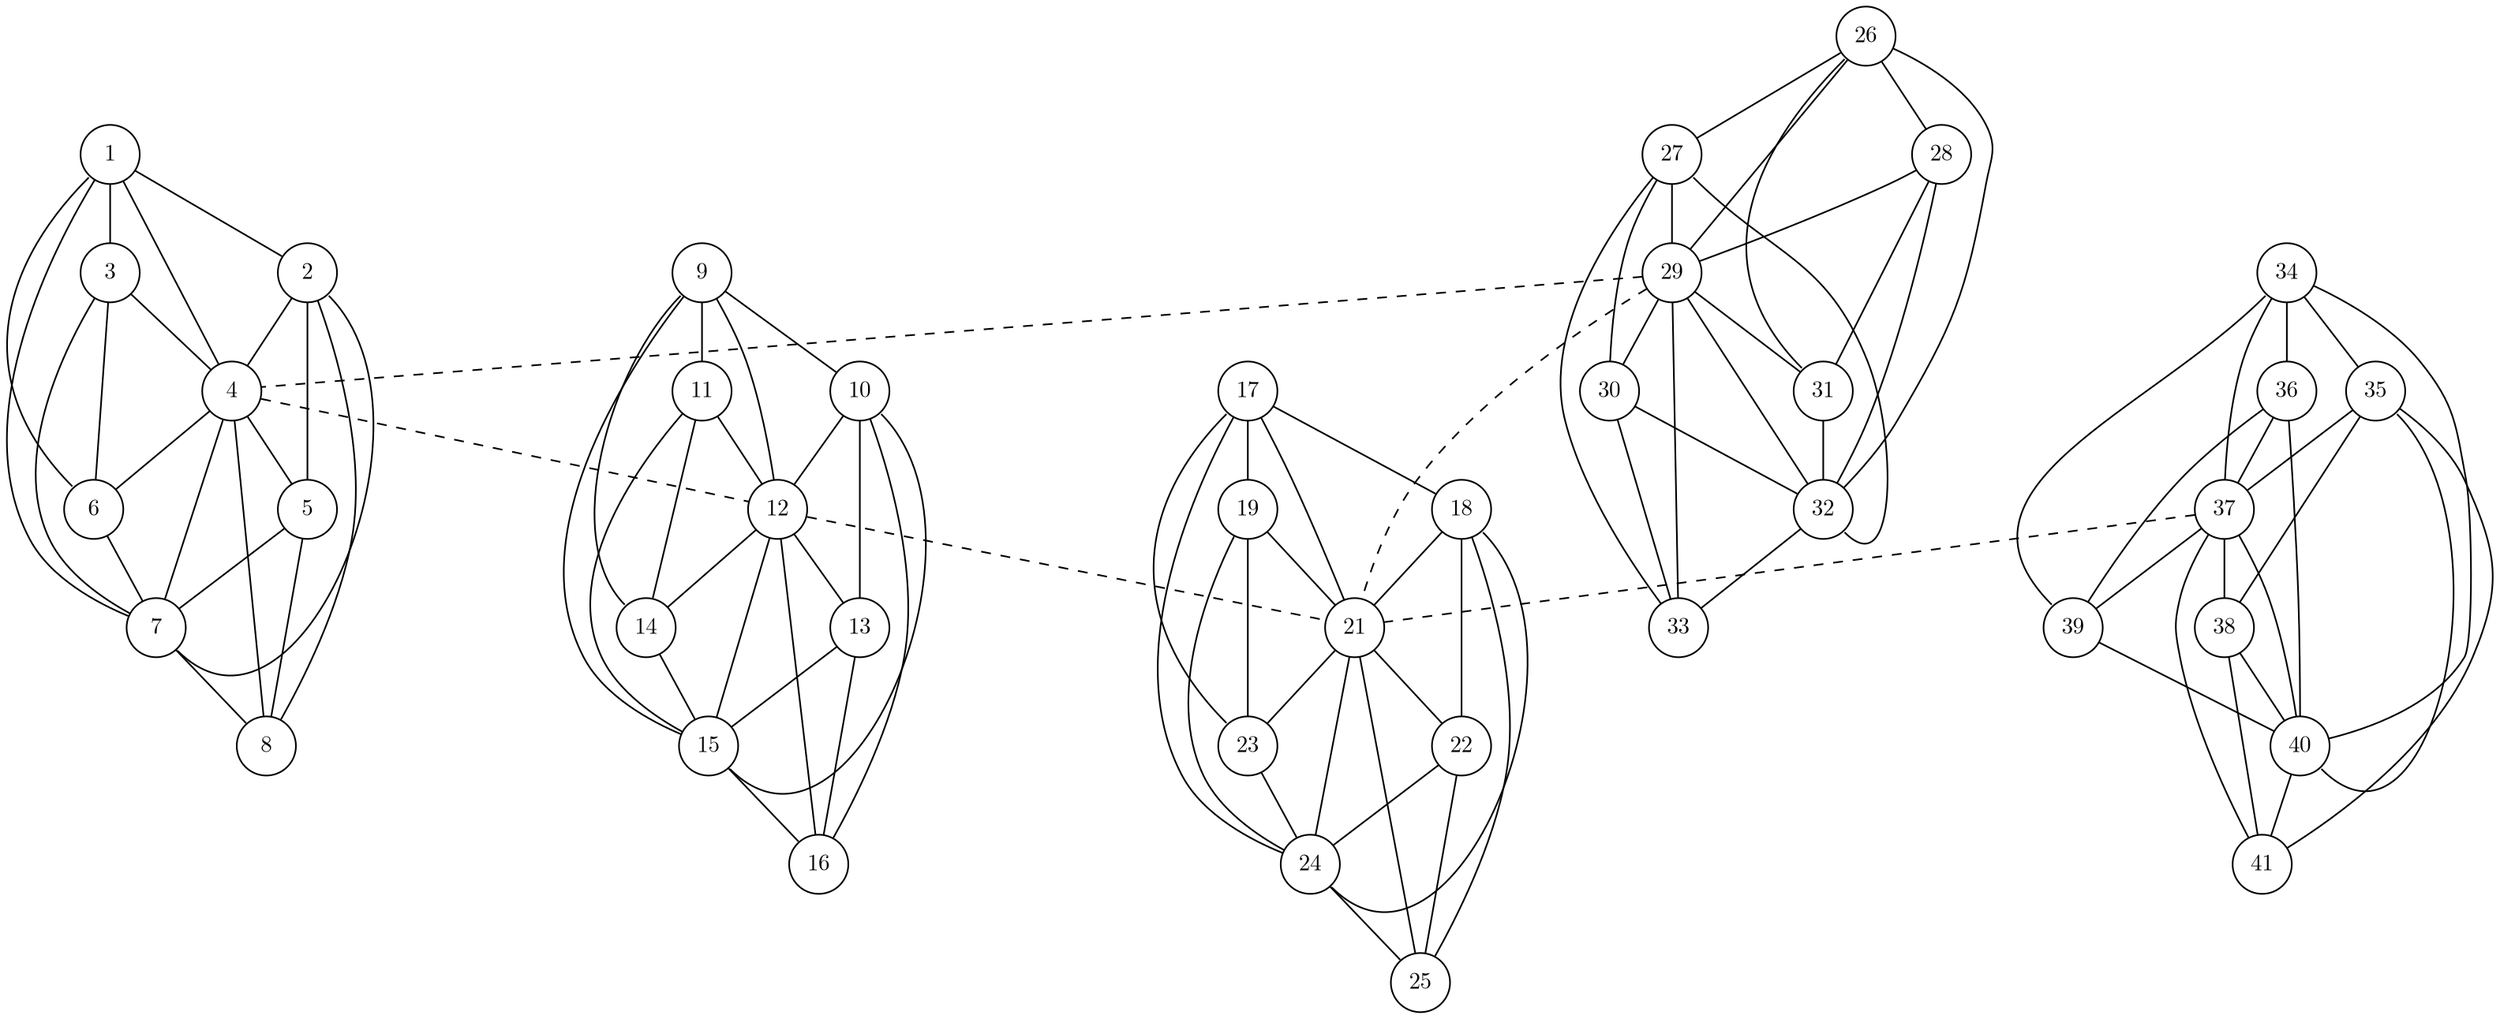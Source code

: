 /*
 * Build using:
 * neato -Tpdf -O cluster_08.dot
 *
 */
graph {
	graph [
		overlap=true,
		splines=true,
		margin = "0,0",
		fontname = "STIX Two Math",
		esep = "0.5"
	];

	node [
		shape=circle,
		fixedsize=true, // don't allow nodes to change sizes dynamically
		width=0.5, // relative to the underlying coordinate grid?
		color="black", // node border color (X11 or HTML colors)
		fillcolor="white", // node fill color (X11 or HTML colors)
		fontname = "STIX Two Math",
	];

	edge [
	];

	c1n1 [pos="-02.00, 02.00!", label="1"];
	c1n2 [pos="-01.00, 02.00!", label="2"];
	c1n3 [pos="-02.50, 01.00!", label="3"];
	c1n4 [pos="-01.50, 01.00!", label="4"];
	c1n5 [pos="-00.50, 01.00!", label="5"];
	c1n6 [pos="-03.00, 00.00!", label="6"];
	c1n7 [pos="-02.00, 00.00!", label="7"];
	c1n8 [pos="-01.00, 00.00!", label="8"];
	subgraph 1 {
		c1n1:sw -- c1n6:nw;
		c1n1 -- {c1n3 c1n7 c1n4 c1n2};
		c1n2 -- {c1n4 c1n8 c1n5};
		c1n2:se -- c1n7:se;
		c1n3 -- {c1n4 c1n7 c1n6};
		c1n4 -- {c1n5 c1n8 c1n7 c1n6};
		c1n5 -- {c1n7 c1n8};
		c1n6 -- {c1n7};
		c1n7 -- {c1n8 };
		c1n8 -- {};
	}

	c2n1 [pos="-02.00, 05.00!", label="9"];
	c2n2 [pos="-01.00, 05.00!", label="10"];
	c2n3 [pos="-02.50, 04.00!", label="11"];
	c2n4 [pos="-01.50, 04.00!", label="12"];
	c2n5 [pos="-00.50, 04.00!", label="13"];
	c2n6 [pos="-03.00, 03.00!", label="14"];
	c2n7 [pos="-02.00, 03.00!", label="15"];
	c2n8 [pos="-01.00, 03.00!", label="16"];
	subgraph 2 {
		c2n1:sw -- c2n6:nw;
		c2n1 -- {c2n3 c2n7 c2n4 c2n2};
		c2n2 -- {c2n4 c2n8 c2n5};
		c2n2:se -- c2n7:se;
		c2n3 -- {c2n4 c2n7 c2n6};
		c2n4 -- {c2n5 c2n8 c2n7 c2n6};
		c2n5 -- {c2n7 c2n8};
		c2n6 -- {c2n7};
		c2n7 -- {c2n8 };
		c2n8 -- {};
	}

	c3n1 [pos="01.00, 05.00!", label="17"];
	c3n2 [pos="02.00, 05.00!", label="18"];
	c3n3 [pos="00.50, 04.00!", label="19"];
	c3n4 [pos="01.50, 04.00!", label="21"];
	c3n5 [pos="02.50, 04.00!", label="22"];
	c3n6 [pos="00.00, 03.00!", label="23"];
	c3n7 [pos="01.00, 03.00!", label="24"];
	c3n8 [pos="02.00, 03.00!", label="25"];
	subgraph 3 {
		c3n1:sw -- c3n6:nw;
		c3n1 -- {c3n3 c3n7 c3n4 c3n2};
		c3n2 -- {c3n4 c3n8 c3n5};
		c3n2:se -- c3n7:se;
		c3n3 -- {c3n4 c3n7 c3n6};
		c3n4 -- {c3n5 c3n8 c3n7 c3n6};
		c3n5 -- {c3n7 c3n8};
		c3n6 -- {c3n7};
		c3n7 -- {c3n8 };
		c3n8 -- {};
	}

	c4n1 [pos="01.00, 02.00!", label="26"];
	c4n2 [pos="02.00, 02.00!", label="27"];
	c4n3 [pos="00.50, 01.00!", label="28"];
	c4n4 [pos="01.50, 01.00!", label="29"];
	c4n5 [pos="02.50, 01.00!", label="30"];
	c4n6 [pos="00.00, 00.00!", label="31"];
	c4n7 [pos="01.00, 00.00!", label="32"];
	c4n8 [pos="02.00, 00.00!", label="33"];
	subgraph 4 {
		c4n1:sw -- c4n6:nw;
		c4n1 -- {c4n3 c4n7 c4n4 c4n2};
		c4n2 -- {c4n4 c4n8 c4n5};
		c4n2:se -- c4n7:se;
		c4n3 -- {c4n4 c4n7 c4n6};
		c4n4 -- {c4n5 c4n8 c4n7 c4n6};
		c4n5 -- {c4n7 c4n8};
		c4n6 -- {c4n7};
		c4n7 -- {c4n8 };
		c4n8 -- {};
	}

	c5n1 [pos="04.00, 05.00!", label="34"];
	c5n2 [pos="05.00, 05.00!", label="35"];
	c5n3 [pos="03.50, 04.00!", label="36"];
	c5n4 [pos="04.50, 04.00!", label="37"];
	c5n5 [pos="05.50, 04.00!", label="38"];
	c5n6 [pos="03.00, 03.00!", label="39"];
	c5n7 [pos="04.00, 03.00!", label="40"];
	c5n8 [pos="05.00, 03.00!", label="41"];
	subgraph 5 {
		c5n1:sw -- c5n6:nw;
		c5n1 -- {c5n3 c5n7 c5n4 c5n2};
		c5n2 -- {c5n4 c5n8 c5n5};
		c5n2:se -- c5n7:se;
		c5n3 -- {c5n4 c5n7 c5n6};
		c5n4 -- {c5n5 c5n8 c5n7 c5n6};
		c5n5 -- {c5n7 c5n8};
		c5n6 -- {c5n7};
		c5n7 -- {c5n8 };
		c5n8 -- {};
	}

	c1n4 -- c2n4 [style = dashed];
	c2n4 -- c3n4 [style = dashed];
	c4n4 -- c1n4 [style = dashed];
	c4n4 -- c3n4 [style = dashed];
	c5n4 -- c3n4 [style = dashed];
}
